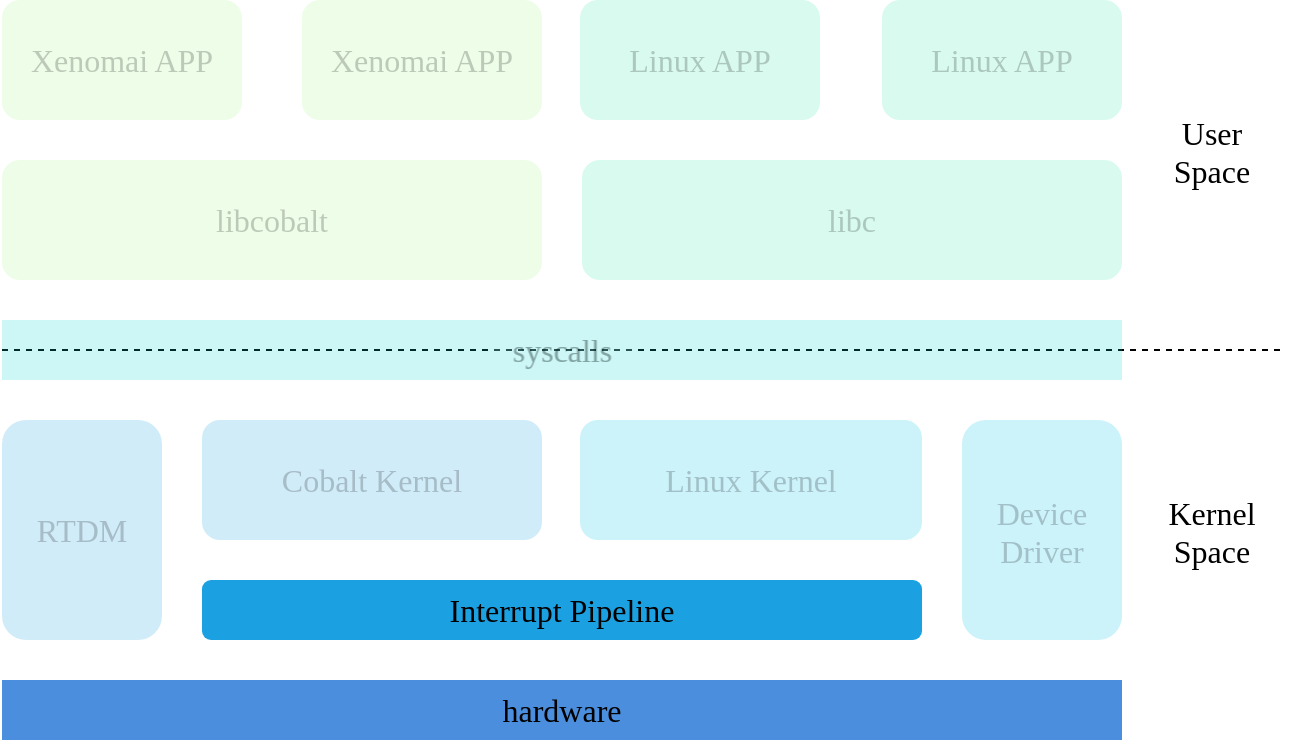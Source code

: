 <mxfile scale="1" border="0" disableSvgWarning="true" version="20.8.16" type="device"><diagram id="-jjQkb2CXfaVrQBBxeze" name="Page-1"><mxGraphModel dx="1050" dy="662" grid="1" gridSize="10" guides="1" tooltips="1" connect="1" arrows="1" fold="1" page="1" pageScale="1" pageWidth="827" pageHeight="1169" math="0" shadow="0"><root><mxCell id="0"/><mxCell id="1" parent="0"/><mxCell id="10" value="" style="endArrow=none;dashed=1;html=1;fontFamily=Times New Roman;fontSize=16;fontStyle=0;fontColor=#000000;labelBackgroundColor=none;exitX=0;exitY=0.5;exitDx=0;exitDy=0;textOpacity=20;" parent="1" source="9" edge="1"><mxGeometry width="50" height="50" relative="1" as="geometry"><mxPoint x="40" y="335" as="sourcePoint"/><mxPoint x="760.32" y="335" as="targetPoint"/></mxGeometry></mxCell><mxCell id="20" value="&lt;font style=&quot;font-size: 16px;&quot;&gt;&lt;span style=&quot;font-size: 16px;&quot;&gt;syscalls&lt;/span&gt;&lt;/font&gt;" style="text;html=1;align=center;verticalAlign=middle;resizable=0;points=[];autosize=1;strokeColor=none;fillColor=#FFFFFF;fontFamily=Times New Roman;fontColor=#000000;fontStyle=0;fontSize=16;labelBackgroundColor=none;opacity=20;textOpacity=20;" parent="1" vertex="1"><mxGeometry x="365" y="320" width="70" height="30" as="geometry"/></mxCell><mxCell id="2" value="hardware" style="rounded=0;whiteSpace=wrap;html=1;gradientColor=none;fillColor=#4B8EDD;fontSize=16;fontFamily=Times New Roman;fontStyle=0;fontColor=#000000;labelBackgroundColor=none;strokeColor=none;" parent="1" vertex="1"><mxGeometry x="120" y="500" width="560" height="30" as="geometry"/></mxCell><mxCell id="3" value="Interrupt Pipeline" style="rounded=1;whiteSpace=wrap;html=1;fontFamily=Times New Roman;fontSize=16;fillColor=#1BA1E2;gradientColor=none;fontStyle=0;strokeColor=none;fontColor=#000000;labelBackgroundColor=none;" parent="1" vertex="1"><mxGeometry x="220" y="450" width="360" height="30" as="geometry"/></mxCell><mxCell id="4" value="Cobalt Kernel" style="rounded=1;whiteSpace=wrap;html=1;fontFamily=Times New Roman;fontSize=16;fillColor=#1BA1E2;gradientColor=none;fontStyle=0;strokeColor=none;fontColor=#000000;labelBackgroundColor=none;opacity=20;textOpacity=20;" parent="1" vertex="1"><mxGeometry x="220" y="370" width="170" height="60" as="geometry"/></mxCell><mxCell id="5" value="Linux Kernel" style="rounded=1;whiteSpace=wrap;html=1;fontFamily=Times New Roman;fontSize=16;fillColor=#00BCE6;fontStyle=0;fontColor=#000000;strokeColor=none;labelBackgroundColor=none;textOpacity=20;opacity=20;" parent="1" vertex="1"><mxGeometry x="409" y="370" width="171" height="60" as="geometry"/></mxCell><mxCell id="7" value="RTDM" style="rounded=1;whiteSpace=wrap;html=1;fontFamily=Times New Roman;fontSize=16;fillColor=#1BA1E2;gradientColor=none;fontStyle=0;strokeColor=none;fontColor=#000000;labelBackgroundColor=none;opacity=20;textOpacity=20;" parent="1" vertex="1"><mxGeometry x="120" y="370" width="80" height="110" as="geometry"/></mxCell><mxCell id="8" value="Device&#10;Driver" style="text;strokeColor=none;fillColor=#00BCE6;align=center;verticalAlign=middle;spacingLeft=4;spacingRight=4;overflow=hidden;rotatable=0;points=[[0,0.5],[1,0.5]];portConstraint=eastwest;fontFamily=Times New Roman;fontSize=16;textDirection=ltr;fontStyle=0;rounded=1;fontColor=#000000;labelBackgroundColor=none;opacity=20;textOpacity=20;" parent="1" vertex="1"><mxGeometry x="600" y="370" width="80" height="110" as="geometry"/></mxCell><mxCell id="11" value="libcobalt" style="rounded=1;whiteSpace=wrap;html=1;fontFamily=Times New Roman;fontSize=16;fillColor=#A4F389;gradientColor=none;fontStyle=0;gradientDirection=radial;strokeColor=none;fontColor=#000000;labelBackgroundColor=none;opacity=20;textOpacity=20;" parent="1" vertex="1"><mxGeometry x="120" y="240" width="270" height="60" as="geometry"/></mxCell><mxCell id="13" value="libc" style="rounded=1;whiteSpace=wrap;html=1;fontFamily=Times New Roman;fontSize=16;fillColor=#3EE6AF;fontStyle=0;fontColor=#000000;strokeColor=none;labelBackgroundColor=none;opacity=20;textOpacity=20;" parent="1" vertex="1"><mxGeometry x="410" y="240" width="270" height="60" as="geometry"/></mxCell><mxCell id="14" value="Linux APP" style="rounded=1;fontFamily=Times New Roman;fontSize=16;fillColor=#3EE6AF;fontStyle=0;textDirection=ltr;html=1;whiteSpace=wrap;fontColor=#000000;strokeColor=none;labelBackgroundColor=none;opacity=20;textOpacity=20;" parent="1" vertex="1"><mxGeometry x="560" y="160" width="120" height="60" as="geometry"/></mxCell><mxCell id="15" value="Linux APP" style="rounded=1;whiteSpace=wrap;html=1;fontFamily=Times New Roman;fontSize=16;fontStyle=0;fillColor=#3EE6AF;fontColor=#000000;strokeColor=none;labelBackgroundColor=none;opacity=20;textOpacity=20;" parent="1" vertex="1"><mxGeometry x="409" y="160" width="120" height="60" as="geometry"/></mxCell><mxCell id="16" value="Xenomai APP" style="rounded=1;whiteSpace=wrap;html=1;fontFamily=Times New Roman;fontSize=16;fillColor=#A4F389;gradientColor=none;fontStyle=0;fillStyle=auto;strokeColor=none;fontColor=#000000;labelBackgroundColor=none;opacity=20;textOpacity=20;" parent="1" vertex="1"><mxGeometry x="120" y="160" width="120" height="60" as="geometry"/></mxCell><mxCell id="17" value="Xenomai APP" style="rounded=1;whiteSpace=wrap;html=1;fontFamily=Times New Roman;fontSize=16;fillColor=#A4F389;gradientColor=none;fontStyle=0;fillStyle=auto;strokeColor=none;fontColor=#000000;labelBackgroundColor=none;opacity=20;textOpacity=20;" parent="1" vertex="1"><mxGeometry x="270" y="160" width="120" height="60" as="geometry"/></mxCell><mxCell id="18" value="User&#10;Space" style="text;strokeColor=none;fillColor=none;align=center;verticalAlign=middle;spacingLeft=4;spacingRight=4;overflow=hidden;rotatable=0;points=[[0,0.5],[1,0.5]];portConstraint=eastwest;fontFamily=Times New Roman;fontSize=16;textDirection=ltr;fontStyle=0;fontColor=#000000;labelBackgroundColor=none;" parent="1" vertex="1"><mxGeometry x="690" y="210" width="70" height="50" as="geometry"/></mxCell><mxCell id="19" value="Kernel&#10;Space" style="text;strokeColor=none;fillColor=none;align=center;verticalAlign=middle;spacingLeft=4;spacingRight=4;overflow=hidden;rotatable=0;points=[[0,0.5],[1,0.5]];portConstraint=eastwest;fontFamily=Times New Roman;fontSize=16;textDirection=ltr;fontStyle=0;fontColor=#000000;labelBackgroundColor=none;" parent="1" vertex="1"><mxGeometry x="685" y="395" width="80" height="60" as="geometry"/></mxCell><mxCell id="9" value="syscalls" style="rounded=0;whiteSpace=wrap;html=1;fontFamily=Times New Roman;fontSize=16;fillColor=#00D4D3;gradientColor=none;fontStyle=0;fontColor=#000000;labelBackgroundColor=none;strokeColor=none;opacity=20;textOpacity=20;" parent="1" vertex="1"><mxGeometry x="120" y="320" width="560" height="30" as="geometry"/></mxCell></root></mxGraphModel></diagram></mxfile>